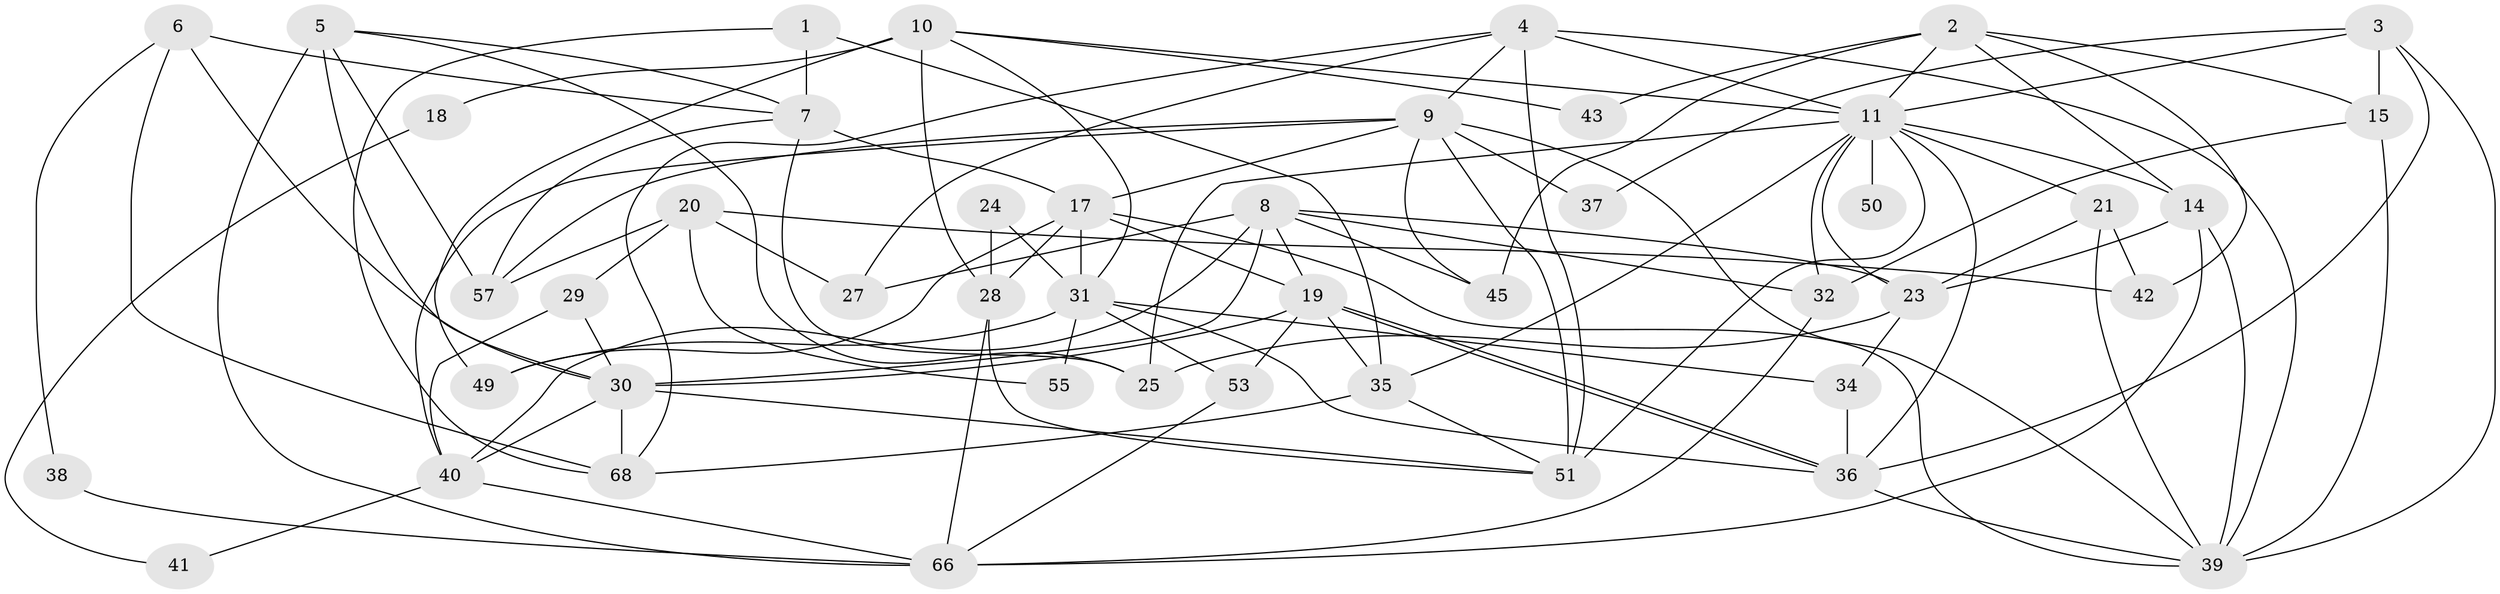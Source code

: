 // Generated by graph-tools (version 1.1) at 2025/52/02/27/25 19:52:06]
// undirected, 46 vertices, 110 edges
graph export_dot {
graph [start="1"]
  node [color=gray90,style=filled];
  1;
  2 [super="+12"];
  3 [super="+59"];
  4 [super="+47"];
  5 [super="+13"];
  6 [super="+16"];
  7 [super="+67"];
  8 [super="+69"];
  9 [super="+46"];
  10 [super="+22"];
  11 [super="+33"];
  14;
  15;
  17 [super="+61"];
  18;
  19 [super="+44"];
  20 [super="+54"];
  21 [super="+62"];
  23 [super="+26"];
  24;
  25;
  27;
  28 [super="+48"];
  29;
  30 [super="+52"];
  31 [super="+63"];
  32;
  34;
  35 [super="+56"];
  36 [super="+58"];
  37;
  38;
  39 [super="+64"];
  40 [super="+71"];
  41;
  42;
  43;
  45;
  49;
  50;
  51 [super="+60"];
  53;
  55;
  57 [super="+65"];
  66 [super="+70"];
  68;
  1 -- 68;
  1 -- 7;
  1 -- 35;
  2 -- 11;
  2 -- 45;
  2 -- 14;
  2 -- 43;
  2 -- 42;
  2 -- 15;
  3 -- 15;
  3 -- 11;
  3 -- 37;
  3 -- 39;
  3 -- 36;
  4 -- 68;
  4 -- 11;
  4 -- 27;
  4 -- 51 [weight=2];
  4 -- 39;
  4 -- 9;
  5 -- 25;
  5 -- 57;
  5 -- 30;
  5 -- 7;
  5 -- 66;
  6 -- 30;
  6 -- 38;
  6 -- 68;
  6 -- 7;
  7 -- 17;
  7 -- 25;
  7 -- 57;
  8 -- 23 [weight=2];
  8 -- 27;
  8 -- 32;
  8 -- 45;
  8 -- 40;
  8 -- 30;
  8 -- 19;
  9 -- 57;
  9 -- 37;
  9 -- 40;
  9 -- 45;
  9 -- 51;
  9 -- 39 [weight=2];
  9 -- 17;
  10 -- 18 [weight=2];
  10 -- 49;
  10 -- 43;
  10 -- 11;
  10 -- 31;
  10 -- 28;
  11 -- 25;
  11 -- 32;
  11 -- 35;
  11 -- 50 [weight=2];
  11 -- 23;
  11 -- 51;
  11 -- 14;
  11 -- 36;
  11 -- 21;
  14 -- 23;
  14 -- 39;
  14 -- 66;
  15 -- 39;
  15 -- 32;
  17 -- 49;
  17 -- 28;
  17 -- 19;
  17 -- 31;
  17 -- 39;
  18 -- 41;
  19 -- 36;
  19 -- 36;
  19 -- 30;
  19 -- 35;
  19 -- 53;
  20 -- 42;
  20 -- 55;
  20 -- 57;
  20 -- 27;
  20 -- 29;
  21 -- 42;
  21 -- 23;
  21 -- 39;
  23 -- 25;
  23 -- 34;
  24 -- 31;
  24 -- 28;
  28 -- 51;
  28 -- 66;
  29 -- 30;
  29 -- 40;
  30 -- 68;
  30 -- 40;
  30 -- 51;
  31 -- 53;
  31 -- 49;
  31 -- 34;
  31 -- 36;
  31 -- 55;
  32 -- 66;
  34 -- 36;
  35 -- 68;
  35 -- 51;
  36 -- 39;
  38 -- 66;
  40 -- 41;
  40 -- 66;
  53 -- 66;
}
